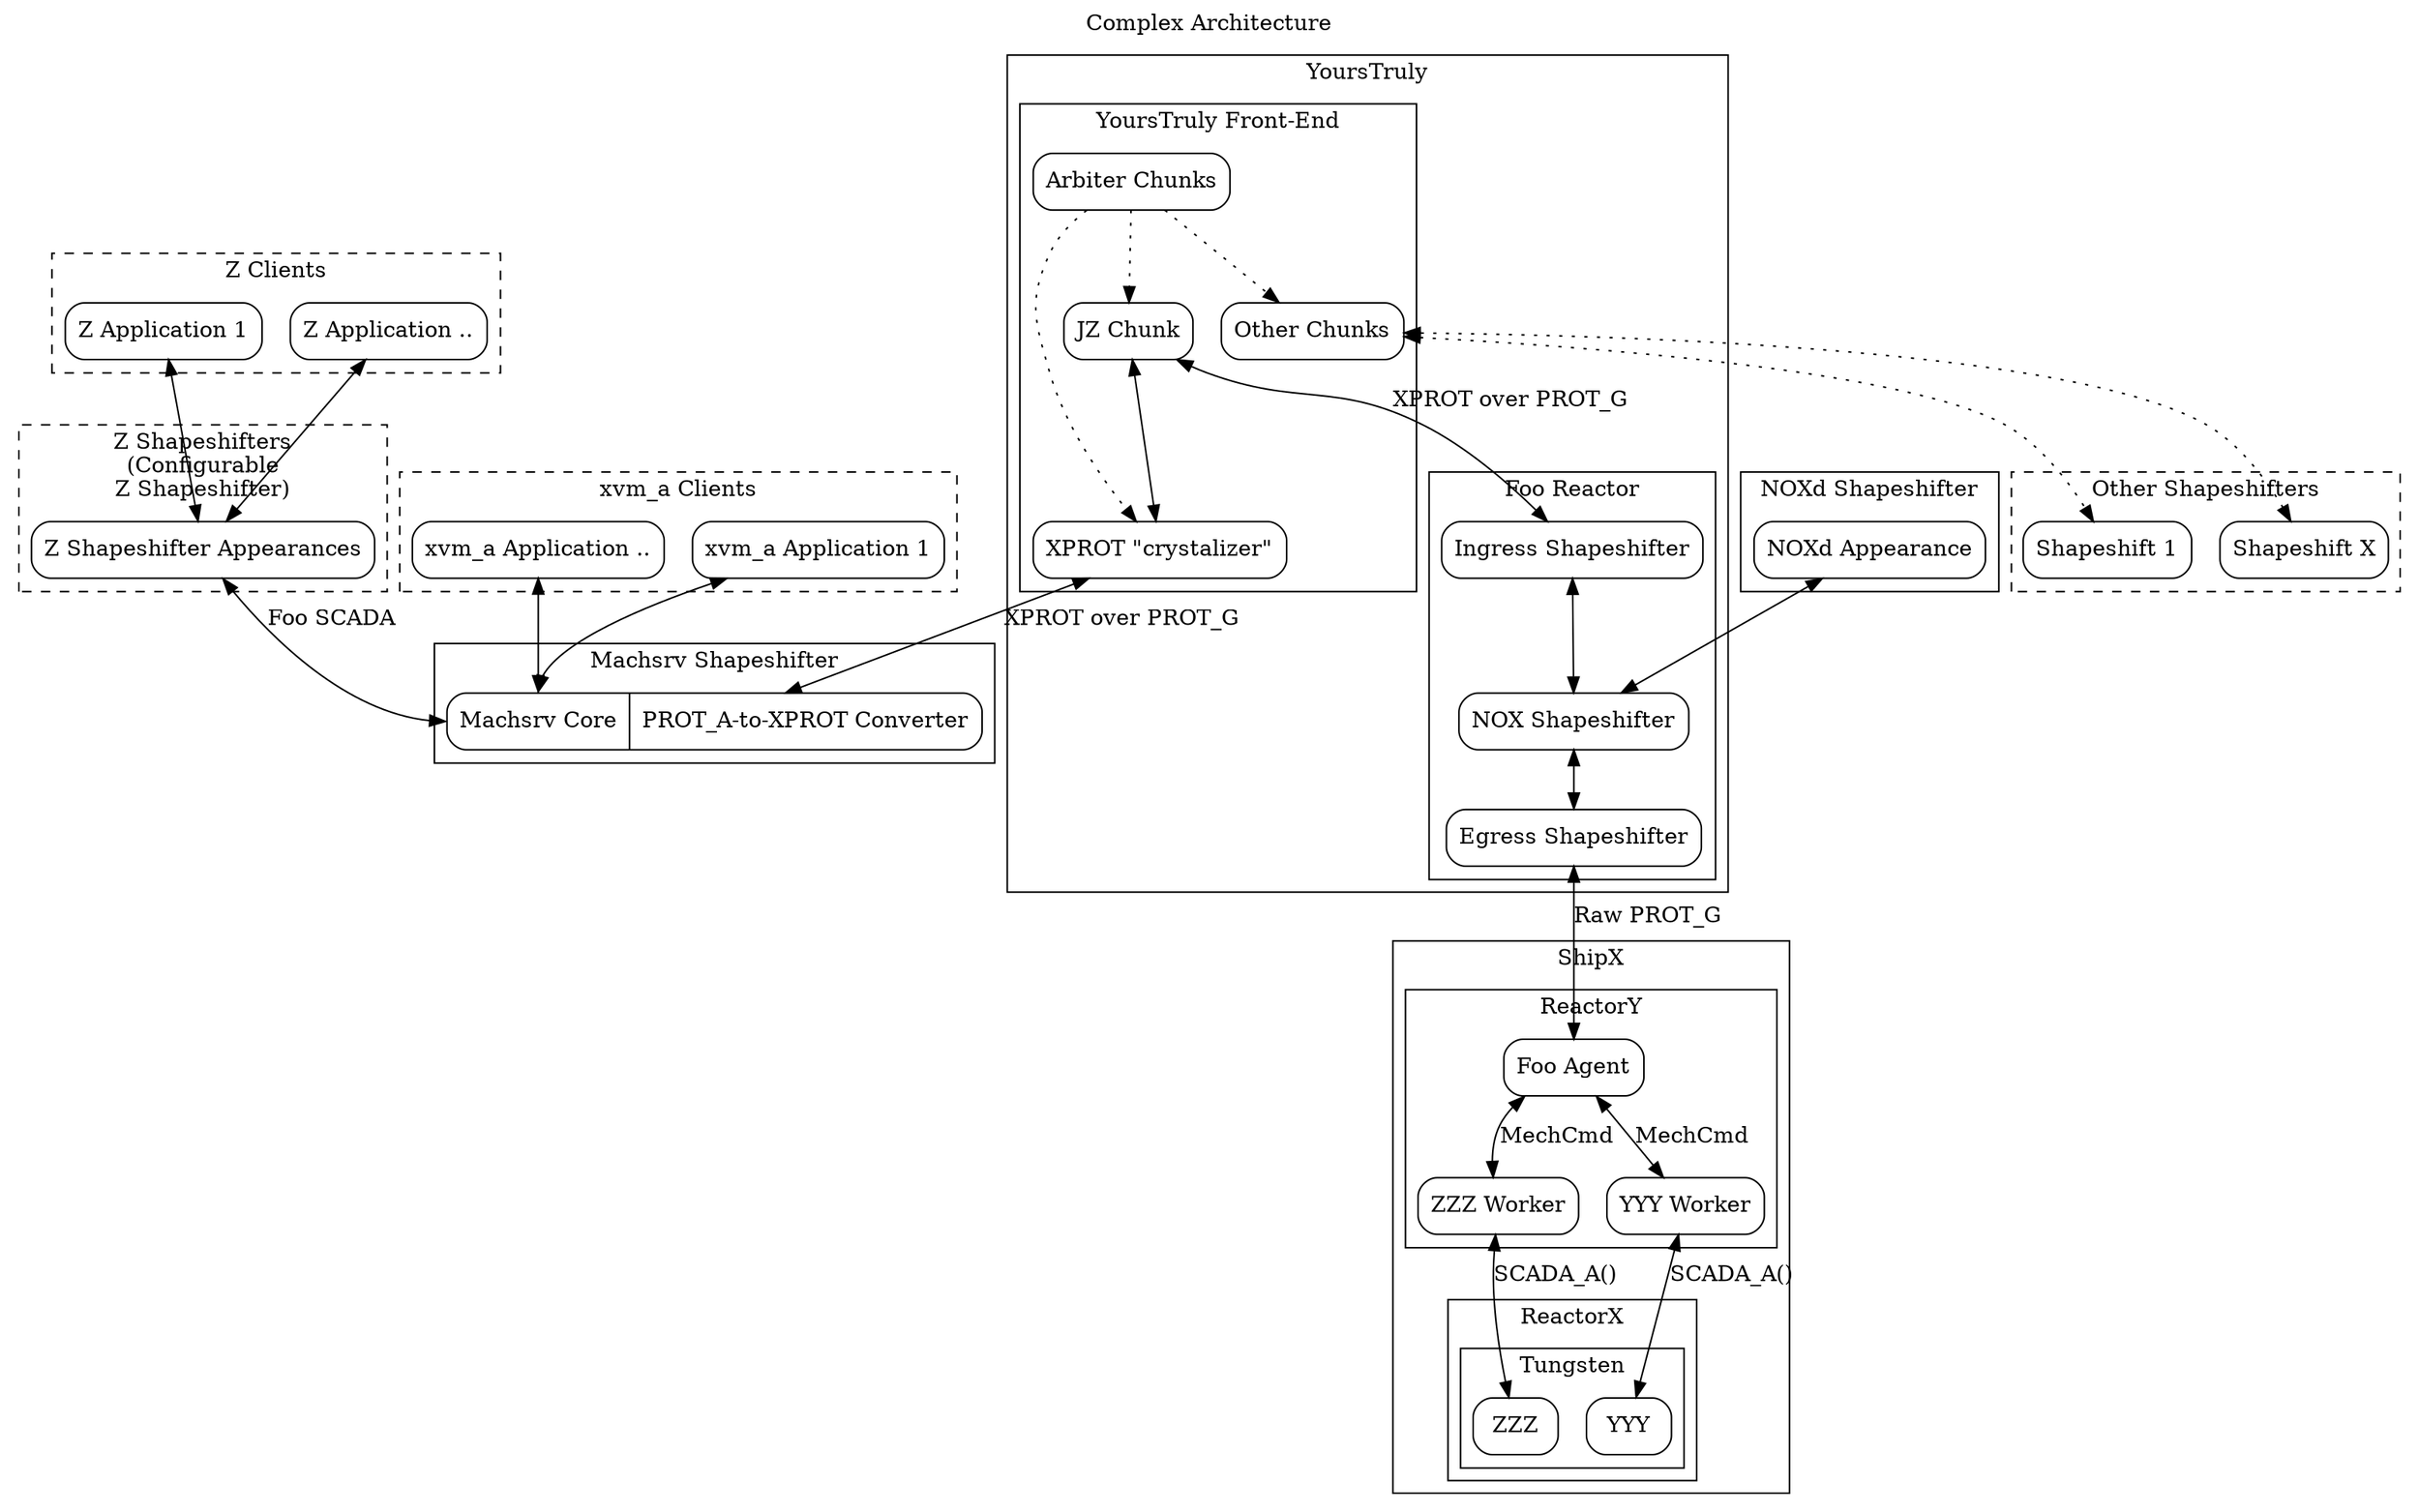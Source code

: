 digraph yours_truly{
	splines=true;
	//newrank=true;
	nodesep="0.25";

	label = "Complex Architecture";
	labelloc = "t";

	subgraph cluster_clients_mobvm_a{
		label="xvm_a Clients";
		style=dashed;
		mobvm_a_req[label="xvm_a Application .." shape=Mrecord ];
		mobvm_a_req1[label="xvm_a Application 1" shape=Mrecord ];

		{rank=same; mobvm_a_req1; mobvm_a_req; } 
	}

	subgraph cluster_clients_prot_a{
		label="Z Clients";
		style=dashed;
		z_req[label="Z Application .." shape=Mrecord ];
		z_req1[label="Z Application 1" shape=Mrecord ];

		{rank=same; z_req1; z_req; }
	}

	subgraph cluster_prot_asrv{
		label="Z Shapeshifters\n(Configurable\nZ Shapeshifter)";
		style=dashed;

		z_shapeshifter[label="Z Shapeshifter Appearances" shape=Mrecord ];
		
		z_req1 -> z_shapeshifter [dir="both" constraint=true];
		z_req -> z_shapeshifter [dir="both" constraint=true];
	}

	subgraph cluster_machsrv {
		label="Machsrv Shapeshifter";
		machsrv_xprot_gen [label="<f0>Machsrv Core|<f1>PROT_A-to-XPROT Converter" shape=Mrecord ];
	
		z_shapeshifter -> machsrv_xprot_gen:f0 [label="Foo SCADA" dir="both" constraint=true];
		mobvm_a_req1 -> machsrv_xprot_gen:f0 [dir="both" constraint=true];
		mobvm_a_req -> machsrv_xprot_gen:f0 [dir="both" constraint=true];
	}

	subgraph cluster_accel {
		label="NOXd Shapeshifter";
		accel_appearance [label="NOXd Appearance" shape=Mrecord];
	}

	subgraph cluster_yours_trulybox {	
		label = "YoursTruly";

		subgraph cluster_tunnel{
			label = "Foo Reactor";
			tunnel_ingress [label="Ingress Shapeshifter" shape=Mrecord];
			accel [label="NOX Shapeshifter" shape=Mrecord];
			tunnel_egress [label="Egress Shapeshifter" shape=Mrecord];

			tunnel_ingress -> accel [dir="both"];
			accel -> tunnel_egress [dir="both"];

			accel_appearance -> accel [dir="both" constraint=true];
		}

		subgraph cluster_frontend{
			label = "YoursTruly Front-End";
			others[label="Other Chunks" shape=Mrecord];
			other_xprot [label="XPROT \"crystalizer\"" shape=Mrecord];
			front_end_jz[label="JZ Chunk" shape=Mrecord];	
			arbiter_vadam [label="Arbiter Chunks" shape=Mrecord];	

			arbiter_vadam -> other_xprot [style=dotted];
			arbiter_vadam -> front_end_jz [style=dotted];
			arbiter_vadam -> others [style=dotted];

			front_end_jz -> tunnel_ingress [dir="both" label="XPROT over PROT_G"];
			front_end_jz -> other_xprot[dir="both"];
			other_xprot -> machsrv_xprot_gen [dir="both" label="XPROT over PROT_G" constraint=true];
		}
	}

	subgraph cluster_shapeshifter_misc{
		label="Other Shapeshifters";
		style=dashed;
		handle_x[label="Shapeshift X" shape=Mrecord ];
		handle_1[label="Shapeshift 1" shape=Mrecord ];

		others -> handle_1 [style=dotted dir="both" constraint=true];
		others -> handle_x [style=dotted dir="both" constraint=true];
	}

    subgraph cluster_space_ship_a {
		label = "ShipX";
		
		subgraph cluster_vm_a {
			label="ReactorX";
			subgraph cluster_tungsten {
				label="Tungsten" 
				zzz [label="ZZZ" shape=Mrecord];
				yyy [label="YYY" shape=Mrecord];
			}
		}

		subgraph cluster_piston {
			label = "ReactorY";
    		zzz_worker [label="{ZZZ Worker}" shape=Mrecord ];
    		yyy_worker [label="{YYY Worker}" shape=Mrecord ];
    		foo_agent [label="{Foo Agent}" shape=Mrecord];
			
			foo_agent -> zzz_worker[dir="both" constraint=true label="MechCmd"];
			foo_agent -> yyy_worker[dir="both" constraint=true label="MechCmd"];
		}

		zzz_worker -> zzz [dir="both" constraint=true label="SCADA_A()"];
		yyy_worker -> yyy [dir="both" constraint=true label="SCADA_A()"];

	}

	tunnel_egress -> foo_agent [dir="both" label="Raw PROT_G" constraint=true];
}
